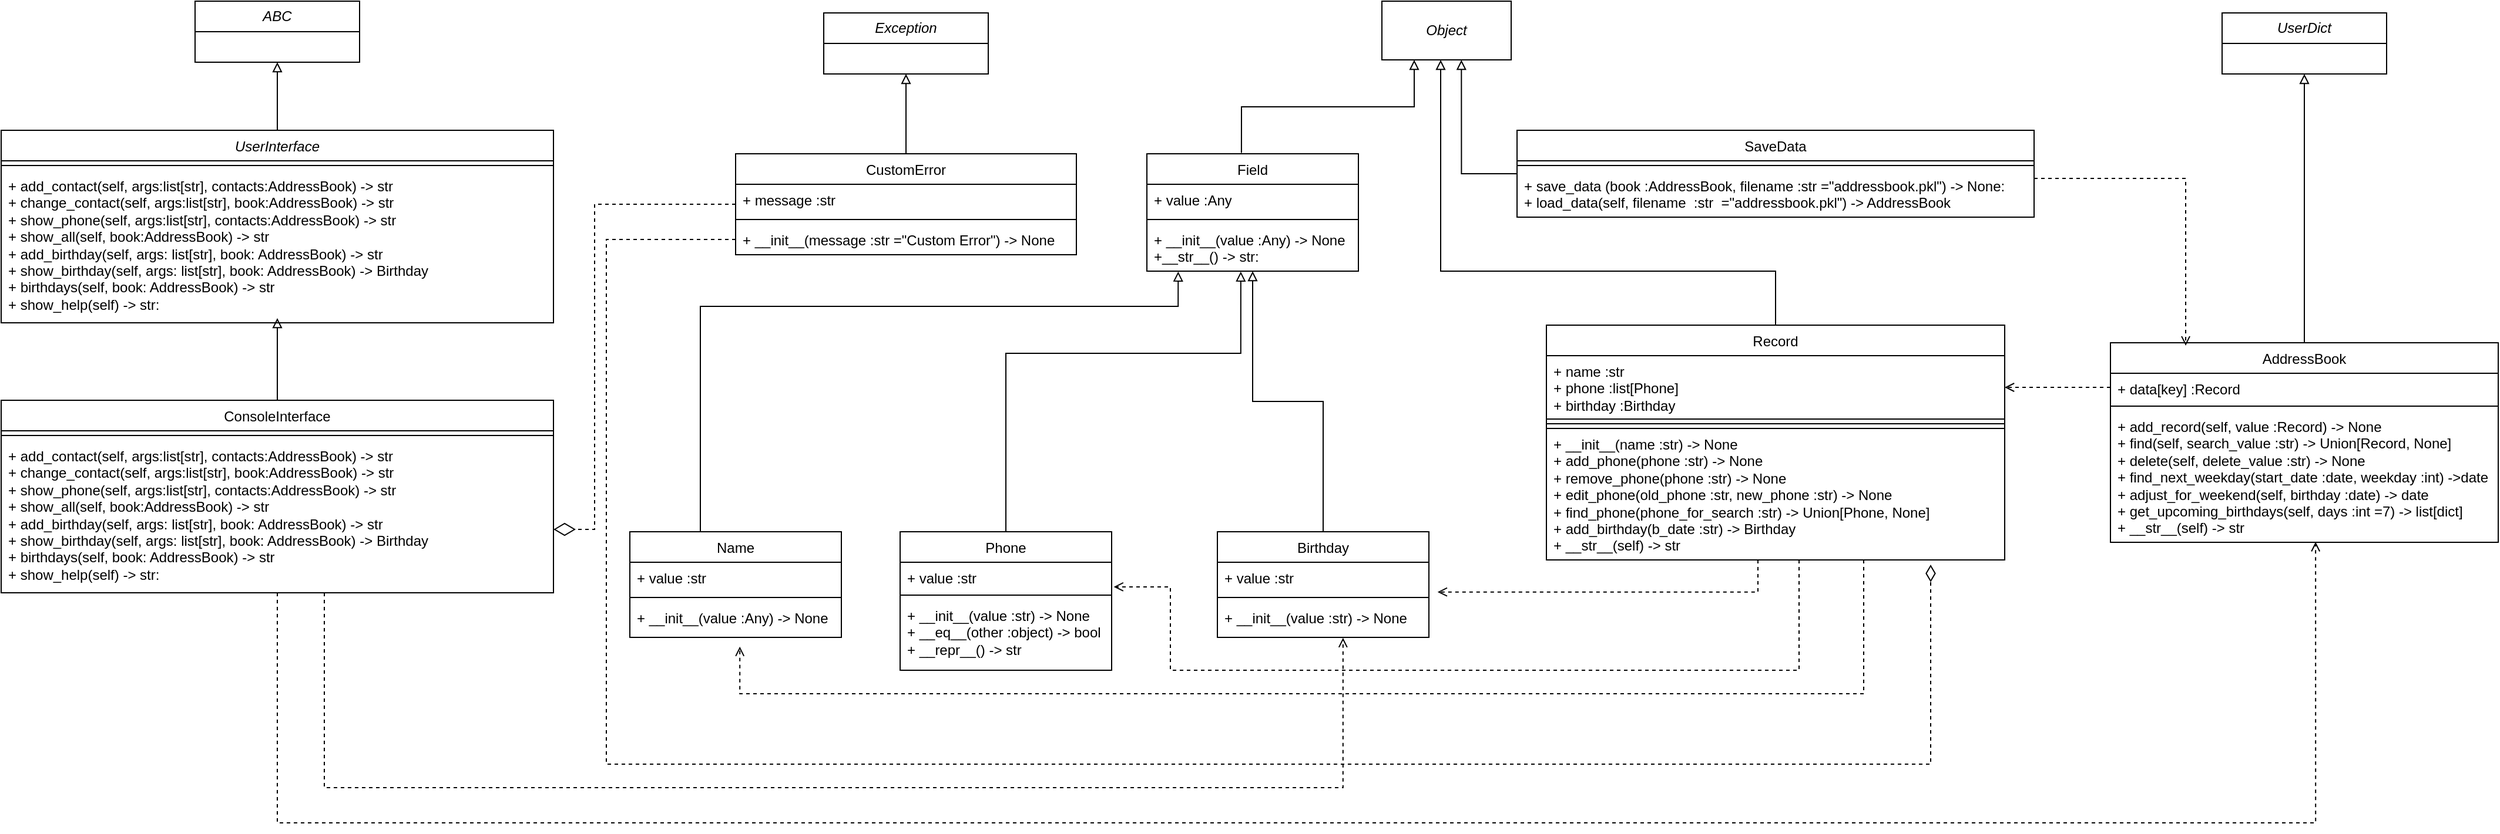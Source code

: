 <mxfile>
    <diagram name="Page-1" id="c4acf3e9-155e-7222-9cf6-157b1a14988f">
        <mxGraphModel dx="1548" dy="563" grid="1" gridSize="10" guides="1" tooltips="1" connect="1" arrows="1" fold="1" page="1" pageScale="1" pageWidth="850" pageHeight="1100" background="none" math="0" shadow="0">
            <root>
                <mxCell id="0"/>
                <mxCell id="1" parent="0"/>
                <mxCell id="B_11RqxZSUT_l3tRcQEP-41" style="edgeStyle=orthogonalEdgeStyle;rounded=0;orthogonalLoop=1;jettySize=auto;html=1;entryX=0.5;entryY=1;entryDx=0;entryDy=0;endArrow=block;endFill=0;" parent="1" source="B_11RqxZSUT_l3tRcQEP-6" target="B_11RqxZSUT_l3tRcQEP-11" edge="1">
                    <mxGeometry relative="1" as="geometry"/>
                </mxCell>
                <mxCell id="Jm99rNx2oBu8im1yIgjv-13" style="edgeStyle=orthogonalEdgeStyle;rounded=0;orthogonalLoop=1;jettySize=auto;html=1;dashed=1;endArrow=diamondThin;endFill=0;endSize=16;" parent="1" source="B_11RqxZSUT_l3tRcQEP-6" target="Jm99rNx2oBu8im1yIgjv-9" edge="1">
                    <mxGeometry relative="1" as="geometry">
                        <Array as="points">
                            <mxPoint x="40" y="203"/>
                            <mxPoint x="40" y="480"/>
                        </Array>
                    </mxGeometry>
                </mxCell>
                <mxCell id="B_11RqxZSUT_l3tRcQEP-6" value="&lt;span style=&quot;font-weight: 400;&quot;&gt;CustomError&lt;/span&gt;" style="swimlane;fontStyle=1;align=center;verticalAlign=top;childLayout=stackLayout;horizontal=1;startSize=26;horizontalStack=0;resizeParent=1;resizeParentMax=0;resizeLast=0;collapsible=1;marginBottom=0;whiteSpace=wrap;html=1;" parent="1" vertex="1">
                    <mxGeometry x="160" y="160" width="290" height="86" as="geometry"/>
                </mxCell>
                <mxCell id="B_11RqxZSUT_l3tRcQEP-7" value="+ message :str" style="text;strokeColor=none;fillColor=none;align=left;verticalAlign=top;spacingLeft=4;spacingRight=4;overflow=hidden;rotatable=0;points=[[0,0.5],[1,0.5]];portConstraint=eastwest;whiteSpace=wrap;html=1;" parent="B_11RqxZSUT_l3tRcQEP-6" vertex="1">
                    <mxGeometry y="26" width="290" height="26" as="geometry"/>
                </mxCell>
                <mxCell id="B_11RqxZSUT_l3tRcQEP-8" value="" style="line;strokeWidth=1;fillColor=none;align=left;verticalAlign=middle;spacingTop=-1;spacingLeft=3;spacingRight=3;rotatable=0;labelPosition=right;points=[];portConstraint=eastwest;strokeColor=inherit;" parent="B_11RqxZSUT_l3tRcQEP-6" vertex="1">
                    <mxGeometry y="52" width="290" height="8" as="geometry"/>
                </mxCell>
                <mxCell id="B_11RqxZSUT_l3tRcQEP-9" value="+ __init__(message :str =&quot;Custom Error&quot;) -&amp;gt; None" style="text;strokeColor=none;fillColor=none;align=left;verticalAlign=top;spacingLeft=4;spacingRight=4;overflow=hidden;rotatable=0;points=[[0,0.5],[1,0.5]];portConstraint=eastwest;whiteSpace=wrap;html=1;" parent="B_11RqxZSUT_l3tRcQEP-6" vertex="1">
                    <mxGeometry y="60" width="290" height="26" as="geometry"/>
                </mxCell>
                <mxCell id="B_11RqxZSUT_l3tRcQEP-11" value="&lt;i&gt;Exception&lt;/i&gt;" style="swimlane;fontStyle=0;childLayout=stackLayout;horizontal=1;startSize=26;fillColor=none;horizontalStack=0;resizeParent=1;resizeParentMax=0;resizeLast=0;collapsible=1;marginBottom=0;whiteSpace=wrap;html=1;" parent="1" vertex="1">
                    <mxGeometry x="235" y="40" width="140" height="52" as="geometry"/>
                </mxCell>
                <mxCell id="B_11RqxZSUT_l3tRcQEP-45" style="edgeStyle=orthogonalEdgeStyle;rounded=0;orthogonalLoop=1;jettySize=auto;html=1;entryX=0.25;entryY=1;entryDx=0;entryDy=0;exitX=0.447;exitY=-0.008;exitDx=0;exitDy=0;exitPerimeter=0;endArrow=block;endFill=0;" parent="1" source="B_11RqxZSUT_l3tRcQEP-16" target="B_11RqxZSUT_l3tRcQEP-42" edge="1">
                    <mxGeometry relative="1" as="geometry"/>
                </mxCell>
                <mxCell id="B_11RqxZSUT_l3tRcQEP-16" value="&lt;span style=&quot;font-weight: 400;&quot;&gt;Field&lt;/span&gt;" style="swimlane;fontStyle=1;align=center;verticalAlign=top;childLayout=stackLayout;horizontal=1;startSize=26;horizontalStack=0;resizeParent=1;resizeParentMax=0;resizeLast=0;collapsible=1;marginBottom=0;whiteSpace=wrap;html=1;" parent="1" vertex="1">
                    <mxGeometry x="510" y="160" width="180" height="100" as="geometry"/>
                </mxCell>
                <mxCell id="B_11RqxZSUT_l3tRcQEP-17" value="+ value :Any" style="text;strokeColor=none;fillColor=none;align=left;verticalAlign=top;spacingLeft=4;spacingRight=4;overflow=hidden;rotatable=0;points=[[0,0.5],[1,0.5]];portConstraint=eastwest;whiteSpace=wrap;html=1;" parent="B_11RqxZSUT_l3tRcQEP-16" vertex="1">
                    <mxGeometry y="26" width="180" height="26" as="geometry"/>
                </mxCell>
                <mxCell id="B_11RqxZSUT_l3tRcQEP-18" value="" style="line;strokeWidth=1;fillColor=none;align=left;verticalAlign=middle;spacingTop=-1;spacingLeft=3;spacingRight=3;rotatable=0;labelPosition=right;points=[];portConstraint=eastwest;strokeColor=inherit;" parent="B_11RqxZSUT_l3tRcQEP-16" vertex="1">
                    <mxGeometry y="52" width="180" height="8" as="geometry"/>
                </mxCell>
                <mxCell id="B_11RqxZSUT_l3tRcQEP-19" value="&lt;font style=&quot;color: light-dark(rgb(0, 0, 0), rgb(255, 255, 255));&quot;&gt;+ __init__(value :Any) -&amp;gt; None&lt;br&gt;&lt;/font&gt;&lt;div&gt;&lt;font style=&quot;color: light-dark(rgb(0, 0, 0), rgb(255, 255, 255));&quot;&gt;&lt;span style=&quot;background-color: transparent;&quot;&gt;+&lt;/span&gt;__str__() -&amp;gt; str:&lt;/font&gt;&lt;/div&gt;" style="text;strokeColor=none;fillColor=none;align=left;verticalAlign=top;spacingLeft=4;spacingRight=4;overflow=hidden;rotatable=0;points=[[0,0.5],[1,0.5]];portConstraint=eastwest;whiteSpace=wrap;html=1;" parent="B_11RqxZSUT_l3tRcQEP-16" vertex="1">
                    <mxGeometry y="60" width="180" height="40" as="geometry"/>
                </mxCell>
                <mxCell id="B_11RqxZSUT_l3tRcQEP-21" value="&lt;span style=&quot;font-weight: 400;&quot;&gt;Name&lt;/span&gt;" style="swimlane;fontStyle=1;align=center;verticalAlign=top;childLayout=stackLayout;horizontal=1;startSize=26;horizontalStack=0;resizeParent=1;resizeParentMax=0;resizeLast=0;collapsible=1;marginBottom=0;whiteSpace=wrap;html=1;" parent="1" vertex="1">
                    <mxGeometry x="70" y="482" width="180" height="90" as="geometry">
                        <mxRectangle x="30" y="460" width="70" height="30" as="alternateBounds"/>
                    </mxGeometry>
                </mxCell>
                <mxCell id="B_11RqxZSUT_l3tRcQEP-22" value="+ value :str" style="text;strokeColor=none;fillColor=none;align=left;verticalAlign=top;spacingLeft=4;spacingRight=4;overflow=hidden;rotatable=0;points=[[0,0.5],[1,0.5]];portConstraint=eastwest;whiteSpace=wrap;html=1;" parent="B_11RqxZSUT_l3tRcQEP-21" vertex="1">
                    <mxGeometry y="26" width="180" height="26" as="geometry"/>
                </mxCell>
                <mxCell id="B_11RqxZSUT_l3tRcQEP-23" value="" style="line;strokeWidth=1;fillColor=none;align=left;verticalAlign=middle;spacingTop=-1;spacingLeft=3;spacingRight=3;rotatable=0;labelPosition=right;points=[];portConstraint=eastwest;strokeColor=inherit;" parent="B_11RqxZSUT_l3tRcQEP-21" vertex="1">
                    <mxGeometry y="52" width="180" height="8" as="geometry"/>
                </mxCell>
                <mxCell id="B_11RqxZSUT_l3tRcQEP-24" value="+ __init__(value :Any) -&amp;gt; None" style="text;strokeColor=none;fillColor=none;align=left;verticalAlign=top;spacingLeft=4;spacingRight=4;overflow=hidden;rotatable=0;points=[[0,0.5],[1,0.5]];portConstraint=eastwest;whiteSpace=wrap;html=1;" parent="B_11RqxZSUT_l3tRcQEP-21" vertex="1">
                    <mxGeometry y="60" width="180" height="30" as="geometry"/>
                </mxCell>
                <mxCell id="B_11RqxZSUT_l3tRcQEP-25" style="edgeStyle=orthogonalEdgeStyle;rounded=0;orthogonalLoop=1;jettySize=auto;html=1;exitX=0.5;exitY=0;exitDx=0;exitDy=0;entryX=0.148;entryY=1.008;entryDx=0;entryDy=0;entryPerimeter=0;endArrow=block;endFill=0;" parent="1" source="B_11RqxZSUT_l3tRcQEP-21" target="B_11RqxZSUT_l3tRcQEP-19" edge="1">
                    <mxGeometry relative="1" as="geometry">
                        <Array as="points">
                            <mxPoint x="130" y="290"/>
                            <mxPoint x="537" y="290"/>
                        </Array>
                    </mxGeometry>
                </mxCell>
                <mxCell id="B_11RqxZSUT_l3tRcQEP-26" value="&lt;span style=&quot;font-weight: 400;&quot;&gt;Phone&lt;/span&gt;" style="swimlane;fontStyle=1;align=center;verticalAlign=top;childLayout=stackLayout;horizontal=1;startSize=26;horizontalStack=0;resizeParent=1;resizeParentMax=0;resizeLast=0;collapsible=1;marginBottom=0;whiteSpace=wrap;html=1;" parent="1" vertex="1">
                    <mxGeometry x="300" y="482" width="180" height="118" as="geometry">
                        <mxRectangle x="180" y="460" width="80" height="30" as="alternateBounds"/>
                    </mxGeometry>
                </mxCell>
                <mxCell id="B_11RqxZSUT_l3tRcQEP-27" value="+ value :str" style="text;strokeColor=none;fillColor=none;align=left;verticalAlign=top;spacingLeft=4;spacingRight=4;overflow=hidden;rotatable=0;points=[[0,0.5],[1,0.5]];portConstraint=eastwest;whiteSpace=wrap;html=1;" parent="B_11RqxZSUT_l3tRcQEP-26" vertex="1">
                    <mxGeometry y="26" width="180" height="24" as="geometry"/>
                </mxCell>
                <mxCell id="B_11RqxZSUT_l3tRcQEP-28" value="" style="line;strokeWidth=1;fillColor=none;align=left;verticalAlign=middle;spacingTop=-1;spacingLeft=3;spacingRight=3;rotatable=0;labelPosition=right;points=[];portConstraint=eastwest;strokeColor=inherit;" parent="B_11RqxZSUT_l3tRcQEP-26" vertex="1">
                    <mxGeometry y="50" width="180" height="8" as="geometry"/>
                </mxCell>
                <mxCell id="B_11RqxZSUT_l3tRcQEP-29" value="&lt;font style=&quot;color: light-dark(rgb(0, 0, 0), rgb(255, 255, 255));&quot;&gt;+ __init__(value :str) -&amp;gt; None&lt;/font&gt;&lt;div&gt;&lt;font style=&quot;color: light-dark(rgb(0, 0, 0), rgb(255, 255, 255));&quot;&gt;+ __eq__(other :object) -&amp;gt; bool&lt;/font&gt;&lt;/div&gt;&lt;div&gt;&lt;font style=&quot;color: light-dark(rgb(0, 0, 0), rgb(255, 255, 255));&quot;&gt;+ __repr__() -&amp;gt; str&lt;/font&gt;&lt;/div&gt;" style="text;strokeColor=none;fillColor=none;align=left;verticalAlign=top;spacingLeft=4;spacingRight=4;overflow=hidden;rotatable=0;points=[[0,0.5],[1,0.5]];portConstraint=eastwest;whiteSpace=wrap;html=1;" parent="B_11RqxZSUT_l3tRcQEP-26" vertex="1">
                    <mxGeometry y="58" width="180" height="60" as="geometry"/>
                </mxCell>
                <mxCell id="B_11RqxZSUT_l3tRcQEP-30" style="edgeStyle=orthogonalEdgeStyle;rounded=0;orthogonalLoop=1;jettySize=auto;html=1;entryX=0.444;entryY=1.008;entryDx=0;entryDy=0;entryPerimeter=0;endArrow=block;endFill=0;" parent="1" source="B_11RqxZSUT_l3tRcQEP-26" target="B_11RqxZSUT_l3tRcQEP-19" edge="1">
                    <mxGeometry relative="1" as="geometry">
                        <mxPoint x="190" y="360" as="targetPoint"/>
                        <Array as="points">
                            <mxPoint x="390" y="330"/>
                            <mxPoint x="590" y="330"/>
                        </Array>
                    </mxGeometry>
                </mxCell>
                <mxCell id="B_11RqxZSUT_l3tRcQEP-31" value="&lt;span style=&quot;font-weight: 400;&quot;&gt;Birthday&lt;/span&gt;" style="swimlane;fontStyle=1;align=center;verticalAlign=top;childLayout=stackLayout;horizontal=1;startSize=26;horizontalStack=0;resizeParent=1;resizeParentMax=0;resizeLast=0;collapsible=1;marginBottom=0;whiteSpace=wrap;html=1;" parent="1" vertex="1">
                    <mxGeometry x="570" y="482" width="180" height="90" as="geometry"/>
                </mxCell>
                <mxCell id="B_11RqxZSUT_l3tRcQEP-32" value="+ value :str" style="text;strokeColor=none;fillColor=none;align=left;verticalAlign=top;spacingLeft=4;spacingRight=4;overflow=hidden;rotatable=0;points=[[0,0.5],[1,0.5]];portConstraint=eastwest;whiteSpace=wrap;html=1;" parent="B_11RqxZSUT_l3tRcQEP-31" vertex="1">
                    <mxGeometry y="26" width="180" height="26" as="geometry"/>
                </mxCell>
                <mxCell id="B_11RqxZSUT_l3tRcQEP-33" value="" style="line;strokeWidth=1;fillColor=none;align=left;verticalAlign=middle;spacingTop=-1;spacingLeft=3;spacingRight=3;rotatable=0;labelPosition=right;points=[];portConstraint=eastwest;strokeColor=inherit;" parent="B_11RqxZSUT_l3tRcQEP-31" vertex="1">
                    <mxGeometry y="52" width="180" height="8" as="geometry"/>
                </mxCell>
                <mxCell id="B_11RqxZSUT_l3tRcQEP-34" value="+ __init__(value :str) -&amp;gt; None" style="text;strokeColor=none;fillColor=none;align=left;verticalAlign=top;spacingLeft=4;spacingRight=4;overflow=hidden;rotatable=0;points=[[0,0.5],[1,0.5]];portConstraint=eastwest;whiteSpace=wrap;html=1;" parent="B_11RqxZSUT_l3tRcQEP-31" vertex="1">
                    <mxGeometry y="60" width="180" height="30" as="geometry"/>
                </mxCell>
                <mxCell id="B_11RqxZSUT_l3tRcQEP-36" style="edgeStyle=orthogonalEdgeStyle;rounded=0;orthogonalLoop=1;jettySize=auto;html=1;entryX=0.5;entryY=1;entryDx=0;entryDy=0;entryPerimeter=0;endArrow=block;endFill=0;" parent="1" source="B_11RqxZSUT_l3tRcQEP-31" target="B_11RqxZSUT_l3tRcQEP-19" edge="1">
                    <mxGeometry relative="1" as="geometry">
                        <mxPoint x="150" y="360" as="targetPoint"/>
                    </mxGeometry>
                </mxCell>
                <mxCell id="B_11RqxZSUT_l3tRcQEP-37" value="&lt;span style=&quot;font-weight: 400;&quot;&gt;Record&lt;/span&gt;" style="swimlane;fontStyle=1;align=center;verticalAlign=top;childLayout=stackLayout;horizontal=1;startSize=26;horizontalStack=0;resizeParent=1;resizeParentMax=0;resizeLast=0;collapsible=1;marginBottom=0;whiteSpace=wrap;html=1;strokeColor=light-dark(#000000,#FFFFFF);" parent="1" vertex="1">
                    <mxGeometry x="850" y="306" width="390" height="200" as="geometry"/>
                </mxCell>
                <mxCell id="B_11RqxZSUT_l3tRcQEP-38" value="&lt;font style=&quot;color: light-dark(rgb(0, 0, 0), rgb(255, 255, 255));&quot;&gt;+ name :str&lt;/font&gt;&lt;div&gt;&lt;font style=&quot;color: light-dark(rgb(0, 0, 0), rgb(255, 255, 255));&quot;&gt;+&amp;nbsp;phone :list[Phone]&lt;/font&gt;&lt;/div&gt;&lt;div&gt;&lt;font style=&quot;color: light-dark(rgb(0, 0, 0), rgb(255, 255, 255));&quot;&gt;+&amp;nbsp;&lt;span style=&quot;background-color: transparent;&quot;&gt;birthday :&lt;/span&gt;&lt;span style=&quot;background-color: transparent;&quot;&gt;Birthday&lt;/span&gt;&lt;/font&gt;&lt;br&gt;&lt;/div&gt;" style="text;strokeColor=light-dark(#000000,#FFFFFF);fillColor=none;align=left;verticalAlign=top;spacingLeft=4;spacingRight=4;overflow=hidden;rotatable=0;points=[[0,0.5],[1,0.5]];portConstraint=eastwest;whiteSpace=wrap;html=1;" parent="B_11RqxZSUT_l3tRcQEP-37" vertex="1">
                    <mxGeometry y="26" width="390" height="54" as="geometry"/>
                </mxCell>
                <mxCell id="B_11RqxZSUT_l3tRcQEP-39" value="" style="line;strokeWidth=1;fillColor=none;align=left;verticalAlign=middle;spacingTop=-1;spacingLeft=3;spacingRight=3;rotatable=0;labelPosition=right;points=[];portConstraint=eastwest;strokeColor=light-dark(#000000,#FFFFFF);" parent="B_11RqxZSUT_l3tRcQEP-37" vertex="1">
                    <mxGeometry y="80" width="390" height="8" as="geometry"/>
                </mxCell>
                <mxCell id="B_11RqxZSUT_l3tRcQEP-40" value="&lt;font style=&quot;color: light-dark(rgb(0, 0, 0), rgb(255, 255, 255));&quot;&gt;+ __init__(name :str) -&amp;gt; None&lt;/font&gt;&lt;div&gt;&lt;font style=&quot;color: light-dark(rgb(0, 0, 0), rgb(255, 255, 255));&quot;&gt;+&amp;nbsp;add_phone(phone :str) -&amp;gt; None&lt;/font&gt;&lt;/div&gt;&lt;div&gt;&lt;font style=&quot;color: light-dark(rgb(0, 0, 0), rgb(255, 255, 255));&quot;&gt;+&amp;nbsp;remove_phone(phone :str) -&amp;gt; None&lt;/font&gt;&lt;/div&gt;&lt;div&gt;&lt;font style=&quot;color: light-dark(rgb(0, 0, 0), rgb(255, 255, 255));&quot;&gt;+&amp;nbsp;edit_phone(old_phone :str, new_phone :str) -&amp;gt; None&lt;/font&gt;&lt;/div&gt;&lt;div&gt;&lt;font style=&quot;color: light-dark(rgb(0, 0, 0), rgb(255, 255, 255));&quot;&gt;+&amp;nbsp;find_phone(phone_for_search :str) -&amp;gt; Union[Phone, None]&lt;/font&gt;&lt;/div&gt;&lt;div&gt;&lt;font style=&quot;color: light-dark(rgb(0, 0, 0), rgb(255, 255, 255));&quot;&gt;+&amp;nbsp;add_birthday(b_date :str) -&amp;gt; Birthday&lt;/font&gt;&lt;/div&gt;&lt;div&gt;&lt;font style=&quot;color: light-dark(rgb(0, 0, 0), rgb(255, 255, 255));&quot;&gt;+&amp;nbsp;__str__(self) -&amp;gt; str&lt;/font&gt;&lt;/div&gt;" style="text;strokeColor=light-dark(#000000,#FFFFFF);fillColor=none;align=left;verticalAlign=top;spacingLeft=4;spacingRight=4;overflow=hidden;rotatable=0;points=[[0,0.5],[1,0.5]];portConstraint=eastwest;whiteSpace=wrap;html=1;" parent="B_11RqxZSUT_l3tRcQEP-37" vertex="1">
                    <mxGeometry y="88" width="390" height="112" as="geometry"/>
                </mxCell>
                <mxCell id="B_11RqxZSUT_l3tRcQEP-42" value="&lt;i&gt;Object&lt;/i&gt;" style="html=1;whiteSpace=wrap;" parent="1" vertex="1">
                    <mxGeometry x="710" y="30" width="110" height="50" as="geometry"/>
                </mxCell>
                <mxCell id="B_11RqxZSUT_l3tRcQEP-43" style="edgeStyle=orthogonalEdgeStyle;rounded=0;orthogonalLoop=1;jettySize=auto;html=1;endArrow=block;endFill=0;" parent="1" source="B_11RqxZSUT_l3tRcQEP-37" edge="1">
                    <mxGeometry relative="1" as="geometry">
                        <mxPoint x="760" y="80" as="targetPoint"/>
                        <Array as="points">
                            <mxPoint x="1045" y="260"/>
                            <mxPoint x="760" y="260"/>
                        </Array>
                    </mxGeometry>
                </mxCell>
                <mxCell id="B_11RqxZSUT_l3tRcQEP-46" value="&lt;i&gt;UserDict&lt;/i&gt;" style="swimlane;fontStyle=0;childLayout=stackLayout;horizontal=1;startSize=26;fillColor=none;horizontalStack=0;resizeParent=1;resizeParentMax=0;resizeLast=0;collapsible=1;marginBottom=0;whiteSpace=wrap;html=1;" parent="1" vertex="1">
                    <mxGeometry x="1425" y="40" width="140" height="52" as="geometry"/>
                </mxCell>
                <mxCell id="B_11RqxZSUT_l3tRcQEP-51" style="edgeStyle=orthogonalEdgeStyle;rounded=0;orthogonalLoop=1;jettySize=auto;html=1;entryX=0.5;entryY=1;entryDx=0;entryDy=0;endArrow=block;endFill=0;" parent="1" source="B_11RqxZSUT_l3tRcQEP-47" target="B_11RqxZSUT_l3tRcQEP-46" edge="1">
                    <mxGeometry relative="1" as="geometry"/>
                </mxCell>
                <mxCell id="B_11RqxZSUT_l3tRcQEP-47" value="&lt;span style=&quot;font-weight: 400;&quot;&gt;AddressBook&lt;/span&gt;" style="swimlane;fontStyle=1;align=center;verticalAlign=top;childLayout=stackLayout;horizontal=1;startSize=26;horizontalStack=0;resizeParent=1;resizeParentMax=0;resizeLast=0;collapsible=1;marginBottom=0;whiteSpace=wrap;html=1;" parent="1" vertex="1">
                    <mxGeometry x="1330" y="321" width="330" height="170" as="geometry"/>
                </mxCell>
                <mxCell id="B_11RqxZSUT_l3tRcQEP-48" value="+ data[key] :Record" style="text;strokeColor=none;fillColor=none;align=left;verticalAlign=top;spacingLeft=4;spacingRight=4;overflow=hidden;rotatable=0;points=[[0,0.5],[1,0.5]];portConstraint=eastwest;whiteSpace=wrap;html=1;" parent="B_11RqxZSUT_l3tRcQEP-47" vertex="1">
                    <mxGeometry y="26" width="330" height="24" as="geometry"/>
                </mxCell>
                <mxCell id="B_11RqxZSUT_l3tRcQEP-49" value="" style="line;strokeWidth=1;fillColor=none;align=left;verticalAlign=middle;spacingTop=-1;spacingLeft=3;spacingRight=3;rotatable=0;labelPosition=right;points=[];portConstraint=eastwest;strokeColor=inherit;" parent="B_11RqxZSUT_l3tRcQEP-47" vertex="1">
                    <mxGeometry y="50" width="330" height="8" as="geometry"/>
                </mxCell>
                <mxCell id="B_11RqxZSUT_l3tRcQEP-50" value="&lt;font style=&quot;color: light-dark(rgb(0, 0, 0), rgb(255, 255, 255));&quot;&gt;+ add_record(self, value :Record) -&amp;gt; None&lt;/font&gt;&lt;div&gt;&lt;font style=&quot;color: light-dark(rgb(0, 0, 0), rgb(255, 255, 255));&quot;&gt;+&amp;nbsp;find(self, search_value :str) -&amp;gt; Union[Record, None]&lt;/font&gt;&lt;/div&gt;&lt;div&gt;&lt;font style=&quot;color: light-dark(rgb(0, 0, 0), rgb(255, 255, 255));&quot;&gt;+&amp;nbsp;delete(self, delete_value :str) -&amp;gt; None&lt;/font&gt;&lt;/div&gt;&lt;div&gt;&lt;font style=&quot;color: light-dark(rgb(0, 0, 0), rgb(255, 255, 255));&quot;&gt;+&amp;nbsp;find_next_weekday(start_date :date, weekday :int) -&amp;gt;date&lt;/font&gt;&lt;/div&gt;&lt;div&gt;&lt;font style=&quot;color: light-dark(rgb(0, 0, 0), rgb(255, 255, 255));&quot;&gt;+&amp;nbsp;adjust_for_weekend(self, birthday :date) -&amp;gt; date&lt;/font&gt;&lt;/div&gt;&lt;div&gt;&lt;font style=&quot;color: light-dark(rgb(0, 0, 0), rgb(255, 255, 255));&quot;&gt;+&amp;nbsp;get_upcoming_birthdays(self, days :int =7) -&amp;gt; list[dict]&lt;/font&gt;&lt;/div&gt;&lt;div&gt;&lt;font style=&quot;color: light-dark(rgb(0, 0, 0), rgb(255, 255, 255));&quot;&gt;+&amp;nbsp;__str__(self) -&amp;gt; str&lt;/font&gt;&lt;/div&gt;" style="text;strokeColor=none;fillColor=none;align=left;verticalAlign=top;spacingLeft=4;spacingRight=4;overflow=hidden;rotatable=0;points=[[0,0.5],[1,0.5]];portConstraint=eastwest;whiteSpace=wrap;html=1;" parent="B_11RqxZSUT_l3tRcQEP-47" vertex="1">
                    <mxGeometry y="58" width="330" height="112" as="geometry"/>
                </mxCell>
                <mxCell id="B_11RqxZSUT_l3tRcQEP-54" style="edgeStyle=orthogonalEdgeStyle;rounded=0;orthogonalLoop=1;jettySize=auto;html=1;entryX=1;entryY=0.5;entryDx=0;entryDy=0;dashed=1;endArrow=open;endFill=0;" parent="1" source="B_11RqxZSUT_l3tRcQEP-48" target="B_11RqxZSUT_l3tRcQEP-38" edge="1">
                    <mxGeometry relative="1" as="geometry"/>
                </mxCell>
                <mxCell id="B_11RqxZSUT_l3tRcQEP-56" style="edgeStyle=orthogonalEdgeStyle;rounded=0;orthogonalLoop=1;jettySize=auto;html=1;entryX=1.01;entryY=0.874;entryDx=0;entryDy=0;entryPerimeter=0;dashed=1;endArrow=open;endFill=0;" parent="1" source="B_11RqxZSUT_l3tRcQEP-40" target="B_11RqxZSUT_l3tRcQEP-27" edge="1">
                    <mxGeometry relative="1" as="geometry">
                        <Array as="points">
                            <mxPoint x="1065" y="600"/>
                            <mxPoint x="530" y="600"/>
                            <mxPoint x="530" y="529"/>
                        </Array>
                    </mxGeometry>
                </mxCell>
                <mxCell id="B_11RqxZSUT_l3tRcQEP-58" style="edgeStyle=orthogonalEdgeStyle;rounded=0;orthogonalLoop=1;jettySize=auto;html=1;entryX=1.041;entryY=-0.288;entryDx=0;entryDy=0;entryPerimeter=0;dashed=1;endArrow=open;endFill=0;" parent="1" source="B_11RqxZSUT_l3tRcQEP-40" target="B_11RqxZSUT_l3tRcQEP-34" edge="1">
                    <mxGeometry relative="1" as="geometry">
                        <Array as="points">
                            <mxPoint x="1030" y="533"/>
                        </Array>
                    </mxGeometry>
                </mxCell>
                <mxCell id="B_11RqxZSUT_l3tRcQEP-59" style="edgeStyle=orthogonalEdgeStyle;rounded=0;orthogonalLoop=1;jettySize=auto;html=1;entryX=0.52;entryY=1.261;entryDx=0;entryDy=0;entryPerimeter=0;dashed=1;endArrow=open;endFill=0;" parent="1" source="B_11RqxZSUT_l3tRcQEP-40" target="B_11RqxZSUT_l3tRcQEP-24" edge="1">
                    <mxGeometry relative="1" as="geometry">
                        <Array as="points">
                            <mxPoint x="1120" y="620"/>
                            <mxPoint x="164" y="620"/>
                        </Array>
                    </mxGeometry>
                </mxCell>
                <mxCell id="8jXiwqd6pJ8h18k5soV4-1" value="&lt;span style=&quot;font-weight: 400;&quot;&gt;SaveData&lt;/span&gt;" style="swimlane;fontStyle=1;align=center;verticalAlign=top;childLayout=stackLayout;horizontal=1;startSize=26;horizontalStack=0;resizeParent=1;resizeParentMax=0;resizeLast=0;collapsible=1;marginBottom=0;whiteSpace=wrap;html=1;" parent="1" vertex="1">
                    <mxGeometry x="825" y="140" width="440" height="74" as="geometry"/>
                </mxCell>
                <mxCell id="8jXiwqd6pJ8h18k5soV4-3" value="" style="line;strokeWidth=1;fillColor=none;align=left;verticalAlign=middle;spacingTop=-1;spacingLeft=3;spacingRight=3;rotatable=0;labelPosition=right;points=[];portConstraint=eastwest;strokeColor=inherit;" parent="8jXiwqd6pJ8h18k5soV4-1" vertex="1">
                    <mxGeometry y="26" width="440" height="8" as="geometry"/>
                </mxCell>
                <mxCell id="8jXiwqd6pJ8h18k5soV4-4" value="+ save_data (book :AddressBook, filename :str =&quot;addressbook.pkl&quot;) -&amp;gt; None:&lt;br&gt;&lt;div&gt;&lt;span style=&quot;background-color: transparent; color: light-dark(rgb(0, 0, 0), rgb(255, 255, 255));&quot;&gt;+&amp;nbsp;&lt;/span&gt;load_data(self, filename&amp;nbsp; :str&amp;nbsp; =&quot;addressbook.pkl&quot;) -&amp;gt; AddressBook&lt;/div&gt;" style="text;strokeColor=none;fillColor=none;align=left;verticalAlign=top;spacingLeft=4;spacingRight=4;overflow=hidden;rotatable=0;points=[[0,0.5],[1,0.5]];portConstraint=eastwest;whiteSpace=wrap;html=1;" parent="8jXiwqd6pJ8h18k5soV4-1" vertex="1">
                    <mxGeometry y="34" width="440" height="40" as="geometry"/>
                </mxCell>
                <mxCell id="8jXiwqd6pJ8h18k5soV4-5" style="edgeStyle=orthogonalEdgeStyle;rounded=0;orthogonalLoop=1;jettySize=auto;html=1;entryX=0.615;entryY=1;entryDx=0;entryDy=0;entryPerimeter=0;endArrow=block;endFill=0;" parent="1" source="8jXiwqd6pJ8h18k5soV4-1" target="B_11RqxZSUT_l3tRcQEP-42" edge="1">
                    <mxGeometry relative="1" as="geometry"/>
                </mxCell>
                <mxCell id="8jXiwqd6pJ8h18k5soV4-6" style="edgeStyle=orthogonalEdgeStyle;rounded=0;orthogonalLoop=1;jettySize=auto;html=1;entryX=0.194;entryY=0.015;entryDx=0;entryDy=0;entryPerimeter=0;endArrow=open;endFill=0;dashed=1;" parent="1" source="8jXiwqd6pJ8h18k5soV4-4" target="B_11RqxZSUT_l3tRcQEP-47" edge="1">
                    <mxGeometry relative="1" as="geometry">
                        <Array as="points">
                            <mxPoint x="1394" y="181"/>
                        </Array>
                    </mxGeometry>
                </mxCell>
                <mxCell id="Jm99rNx2oBu8im1yIgjv-1" value="&lt;i&gt;ABC&lt;/i&gt;" style="swimlane;fontStyle=0;childLayout=stackLayout;horizontal=1;startSize=26;fillColor=none;horizontalStack=0;resizeParent=1;resizeParentMax=0;resizeLast=0;collapsible=1;marginBottom=0;whiteSpace=wrap;html=1;" parent="1" vertex="1">
                    <mxGeometry x="-300" y="30" width="140" height="52" as="geometry"/>
                </mxCell>
                <mxCell id="Jm99rNx2oBu8im1yIgjv-6" style="edgeStyle=orthogonalEdgeStyle;rounded=0;orthogonalLoop=1;jettySize=auto;html=1;entryX=0.5;entryY=1;entryDx=0;entryDy=0;endArrow=block;endFill=0;" parent="1" source="Jm99rNx2oBu8im1yIgjv-2" target="Jm99rNx2oBu8im1yIgjv-1" edge="1">
                    <mxGeometry relative="1" as="geometry"/>
                </mxCell>
                <mxCell id="Jm99rNx2oBu8im1yIgjv-2" value="&lt;i style=&quot;&quot;&gt;&lt;span style=&quot;font-weight: 400;&quot;&gt;UserInterface&lt;/span&gt;&lt;/i&gt;" style="swimlane;fontStyle=1;align=center;verticalAlign=top;childLayout=stackLayout;horizontal=1;startSize=26;horizontalStack=0;resizeParent=1;resizeParentMax=0;resizeLast=0;collapsible=1;marginBottom=0;whiteSpace=wrap;html=1;" parent="1" vertex="1">
                    <mxGeometry x="-465" y="140" width="470" height="164" as="geometry"/>
                </mxCell>
                <mxCell id="Jm99rNx2oBu8im1yIgjv-4" value="" style="line;strokeWidth=1;fillColor=none;align=left;verticalAlign=middle;spacingTop=-1;spacingLeft=3;spacingRight=3;rotatable=0;labelPosition=right;points=[];portConstraint=eastwest;strokeColor=inherit;" parent="Jm99rNx2oBu8im1yIgjv-2" vertex="1">
                    <mxGeometry y="26" width="470" height="8" as="geometry"/>
                </mxCell>
                <mxCell id="Jm99rNx2oBu8im1yIgjv-5" value="+&amp;nbsp;&lt;span style=&quot;background-color: transparent; color: light-dark(rgb(0, 0, 0), rgb(255, 255, 255));&quot;&gt;add_contact(self, args:list[str], contacts:AddressBook) -&amp;gt; str&lt;/span&gt;&lt;div&gt;&lt;span style=&quot;background-color: transparent; color: light-dark(rgb(0, 0, 0), rgb(255, 255, 255));&quot;&gt;+ change_contact(self, args:list[str], book:AddressBook) -&amp;gt; str&lt;/span&gt;&lt;/div&gt;&lt;div&gt;&lt;span style=&quot;background-color: transparent; color: light-dark(rgb(0, 0, 0), rgb(255, 255, 255));&quot;&gt;+ show_phone(self, args:list[str], contacts:AddressBook) -&amp;gt; str&lt;/span&gt;&lt;div&gt;&lt;span style=&quot;background-color: transparent; color: light-dark(rgb(0, 0, 0), rgb(255, 255, 255));&quot;&gt;+ show_all(self, book:AddressBook) -&amp;gt; str&lt;/span&gt;&lt;/div&gt;&lt;div&gt;&lt;span style=&quot;background-color: transparent; color: light-dark(rgb(0, 0, 0), rgb(255, 255, 255));&quot;&gt;+ add_birthday(self, args: list[str], book: AddressBook) -&amp;gt; str&lt;/span&gt;&lt;/div&gt;&lt;div&gt;&lt;span style=&quot;background-color: transparent; color: light-dark(rgb(0, 0, 0), rgb(255, 255, 255));&quot;&gt;+ show_birthday(self, args: list[str], book: AddressBook) -&amp;gt; Birthday&lt;/span&gt;&lt;/div&gt;&lt;div&gt;&lt;span style=&quot;background-color: transparent; color: light-dark(rgb(0, 0, 0), rgb(255, 255, 255));&quot;&gt;+ birthdays(self, book: AddressBook) -&amp;gt; str&lt;/span&gt;&lt;/div&gt;&lt;div&gt;&lt;span style=&quot;background-color: transparent; color: light-dark(rgb(0, 0, 0), rgb(255, 255, 255));&quot;&gt;+ show_help(self) -&amp;gt; str:&lt;/span&gt;&lt;/div&gt;&lt;/div&gt;" style="text;strokeColor=none;fillColor=none;align=left;verticalAlign=top;spacingLeft=4;spacingRight=4;overflow=hidden;rotatable=0;points=[[0,0.5],[1,0.5]];portConstraint=eastwest;whiteSpace=wrap;html=1;" parent="Jm99rNx2oBu8im1yIgjv-2" vertex="1">
                    <mxGeometry y="34" width="470" height="130" as="geometry"/>
                </mxCell>
                <mxCell id="Jm99rNx2oBu8im1yIgjv-10" style="edgeStyle=orthogonalEdgeStyle;rounded=0;orthogonalLoop=1;jettySize=auto;html=1;endArrow=block;endFill=0;" parent="1" source="Jm99rNx2oBu8im1yIgjv-7" edge="1">
                    <mxGeometry relative="1" as="geometry">
                        <mxPoint x="-230" y="300" as="targetPoint"/>
                    </mxGeometry>
                </mxCell>
                <mxCell id="Jm99rNx2oBu8im1yIgjv-7" value="&lt;span style=&quot;font-weight: 400;&quot;&gt;ConsoleInterface&lt;/span&gt;" style="swimlane;fontStyle=1;align=center;verticalAlign=top;childLayout=stackLayout;horizontal=1;startSize=26;horizontalStack=0;resizeParent=1;resizeParentMax=0;resizeLast=0;collapsible=1;marginBottom=0;whiteSpace=wrap;html=1;" parent="1" vertex="1">
                    <mxGeometry x="-465" y="370" width="470" height="164" as="geometry"/>
                </mxCell>
                <mxCell id="Jm99rNx2oBu8im1yIgjv-8" value="" style="line;strokeWidth=1;fillColor=none;align=left;verticalAlign=middle;spacingTop=-1;spacingLeft=3;spacingRight=3;rotatable=0;labelPosition=right;points=[];portConstraint=eastwest;strokeColor=inherit;" parent="Jm99rNx2oBu8im1yIgjv-7" vertex="1">
                    <mxGeometry y="26" width="470" height="8" as="geometry"/>
                </mxCell>
                <mxCell id="Jm99rNx2oBu8im1yIgjv-9" value="+&amp;nbsp;&lt;span style=&quot;background-color: transparent; color: light-dark(rgb(0, 0, 0), rgb(255, 255, 255));&quot;&gt;add_contact(self, args:list[str], contacts:AddressBook) -&amp;gt; str&lt;/span&gt;&lt;div&gt;&lt;span style=&quot;background-color: transparent; color: light-dark(rgb(0, 0, 0), rgb(255, 255, 255));&quot;&gt;+ change_contact(self, args:list[str], book:AddressBook) -&amp;gt; str&lt;/span&gt;&lt;/div&gt;&lt;div&gt;&lt;span style=&quot;background-color: transparent; color: light-dark(rgb(0, 0, 0), rgb(255, 255, 255));&quot;&gt;+ show_phone(self, args:list[str], contacts:AddressBook) -&amp;gt; str&lt;/span&gt;&lt;div&gt;&lt;span style=&quot;background-color: transparent; color: light-dark(rgb(0, 0, 0), rgb(255, 255, 255));&quot;&gt;+ show_all(self, book:AddressBook) -&amp;gt; str&lt;/span&gt;&lt;/div&gt;&lt;div&gt;&lt;span style=&quot;background-color: transparent; color: light-dark(rgb(0, 0, 0), rgb(255, 255, 255));&quot;&gt;+ add_birthday(self, args: list[str], book: AddressBook) -&amp;gt; str&lt;/span&gt;&lt;/div&gt;&lt;div&gt;&lt;span style=&quot;background-color: transparent; color: light-dark(rgb(0, 0, 0), rgb(255, 255, 255));&quot;&gt;+ show_birthday(self, args: list[str], book: AddressBook) -&amp;gt; Birthday&lt;/span&gt;&lt;/div&gt;&lt;div&gt;&lt;span style=&quot;background-color: transparent; color: light-dark(rgb(0, 0, 0), rgb(255, 255, 255));&quot;&gt;+ birthdays(self, book: AddressBook) -&amp;gt; str&lt;/span&gt;&lt;/div&gt;&lt;div&gt;&lt;span style=&quot;background-color: transparent; color: light-dark(rgb(0, 0, 0), rgb(255, 255, 255));&quot;&gt;+ show_help(self) -&amp;gt; str:&lt;/span&gt;&lt;/div&gt;&lt;/div&gt;" style="text;strokeColor=none;fillColor=none;align=left;verticalAlign=top;spacingLeft=4;spacingRight=4;overflow=hidden;rotatable=0;points=[[0,0.5],[1,0.5]];portConstraint=eastwest;whiteSpace=wrap;html=1;" parent="Jm99rNx2oBu8im1yIgjv-7" vertex="1">
                    <mxGeometry y="34" width="470" height="130" as="geometry"/>
                </mxCell>
                <mxCell id="Jm99rNx2oBu8im1yIgjv-11" style="edgeStyle=orthogonalEdgeStyle;rounded=0;orthogonalLoop=1;jettySize=auto;html=1;entryX=0.594;entryY=1.011;entryDx=0;entryDy=0;entryPerimeter=0;dashed=1;endArrow=open;endFill=0;" parent="1" source="Jm99rNx2oBu8im1yIgjv-9" target="B_11RqxZSUT_l3tRcQEP-34" edge="1">
                    <mxGeometry relative="1" as="geometry">
                        <Array as="points">
                            <mxPoint x="-190" y="700"/>
                            <mxPoint x="677" y="700"/>
                        </Array>
                    </mxGeometry>
                </mxCell>
                <mxCell id="Jm99rNx2oBu8im1yIgjv-12" style="edgeStyle=orthogonalEdgeStyle;rounded=0;orthogonalLoop=1;jettySize=auto;html=1;entryX=0.529;entryY=0.997;entryDx=0;entryDy=0;entryPerimeter=0;endArrow=open;endFill=0;dashed=1;" parent="1" source="Jm99rNx2oBu8im1yIgjv-9" target="B_11RqxZSUT_l3tRcQEP-50" edge="1">
                    <mxGeometry relative="1" as="geometry">
                        <Array as="points">
                            <mxPoint x="-230" y="730"/>
                            <mxPoint x="1505" y="730"/>
                        </Array>
                    </mxGeometry>
                </mxCell>
                <mxCell id="Jm99rNx2oBu8im1yIgjv-14" style="edgeStyle=orthogonalEdgeStyle;rounded=0;orthogonalLoop=1;jettySize=auto;html=1;dashed=1;endArrow=diamondThin;endFill=0;strokeWidth=1;endSize=12;" parent="1" source="B_11RqxZSUT_l3tRcQEP-9" edge="1">
                    <mxGeometry relative="1" as="geometry">
                        <mxPoint x="1177" y="510" as="targetPoint"/>
                        <Array as="points">
                            <mxPoint x="50" y="233"/>
                            <mxPoint x="50" y="680"/>
                            <mxPoint x="1177" y="680"/>
                        </Array>
                    </mxGeometry>
                </mxCell>
            </root>
        </mxGraphModel>
    </diagram>
</mxfile>